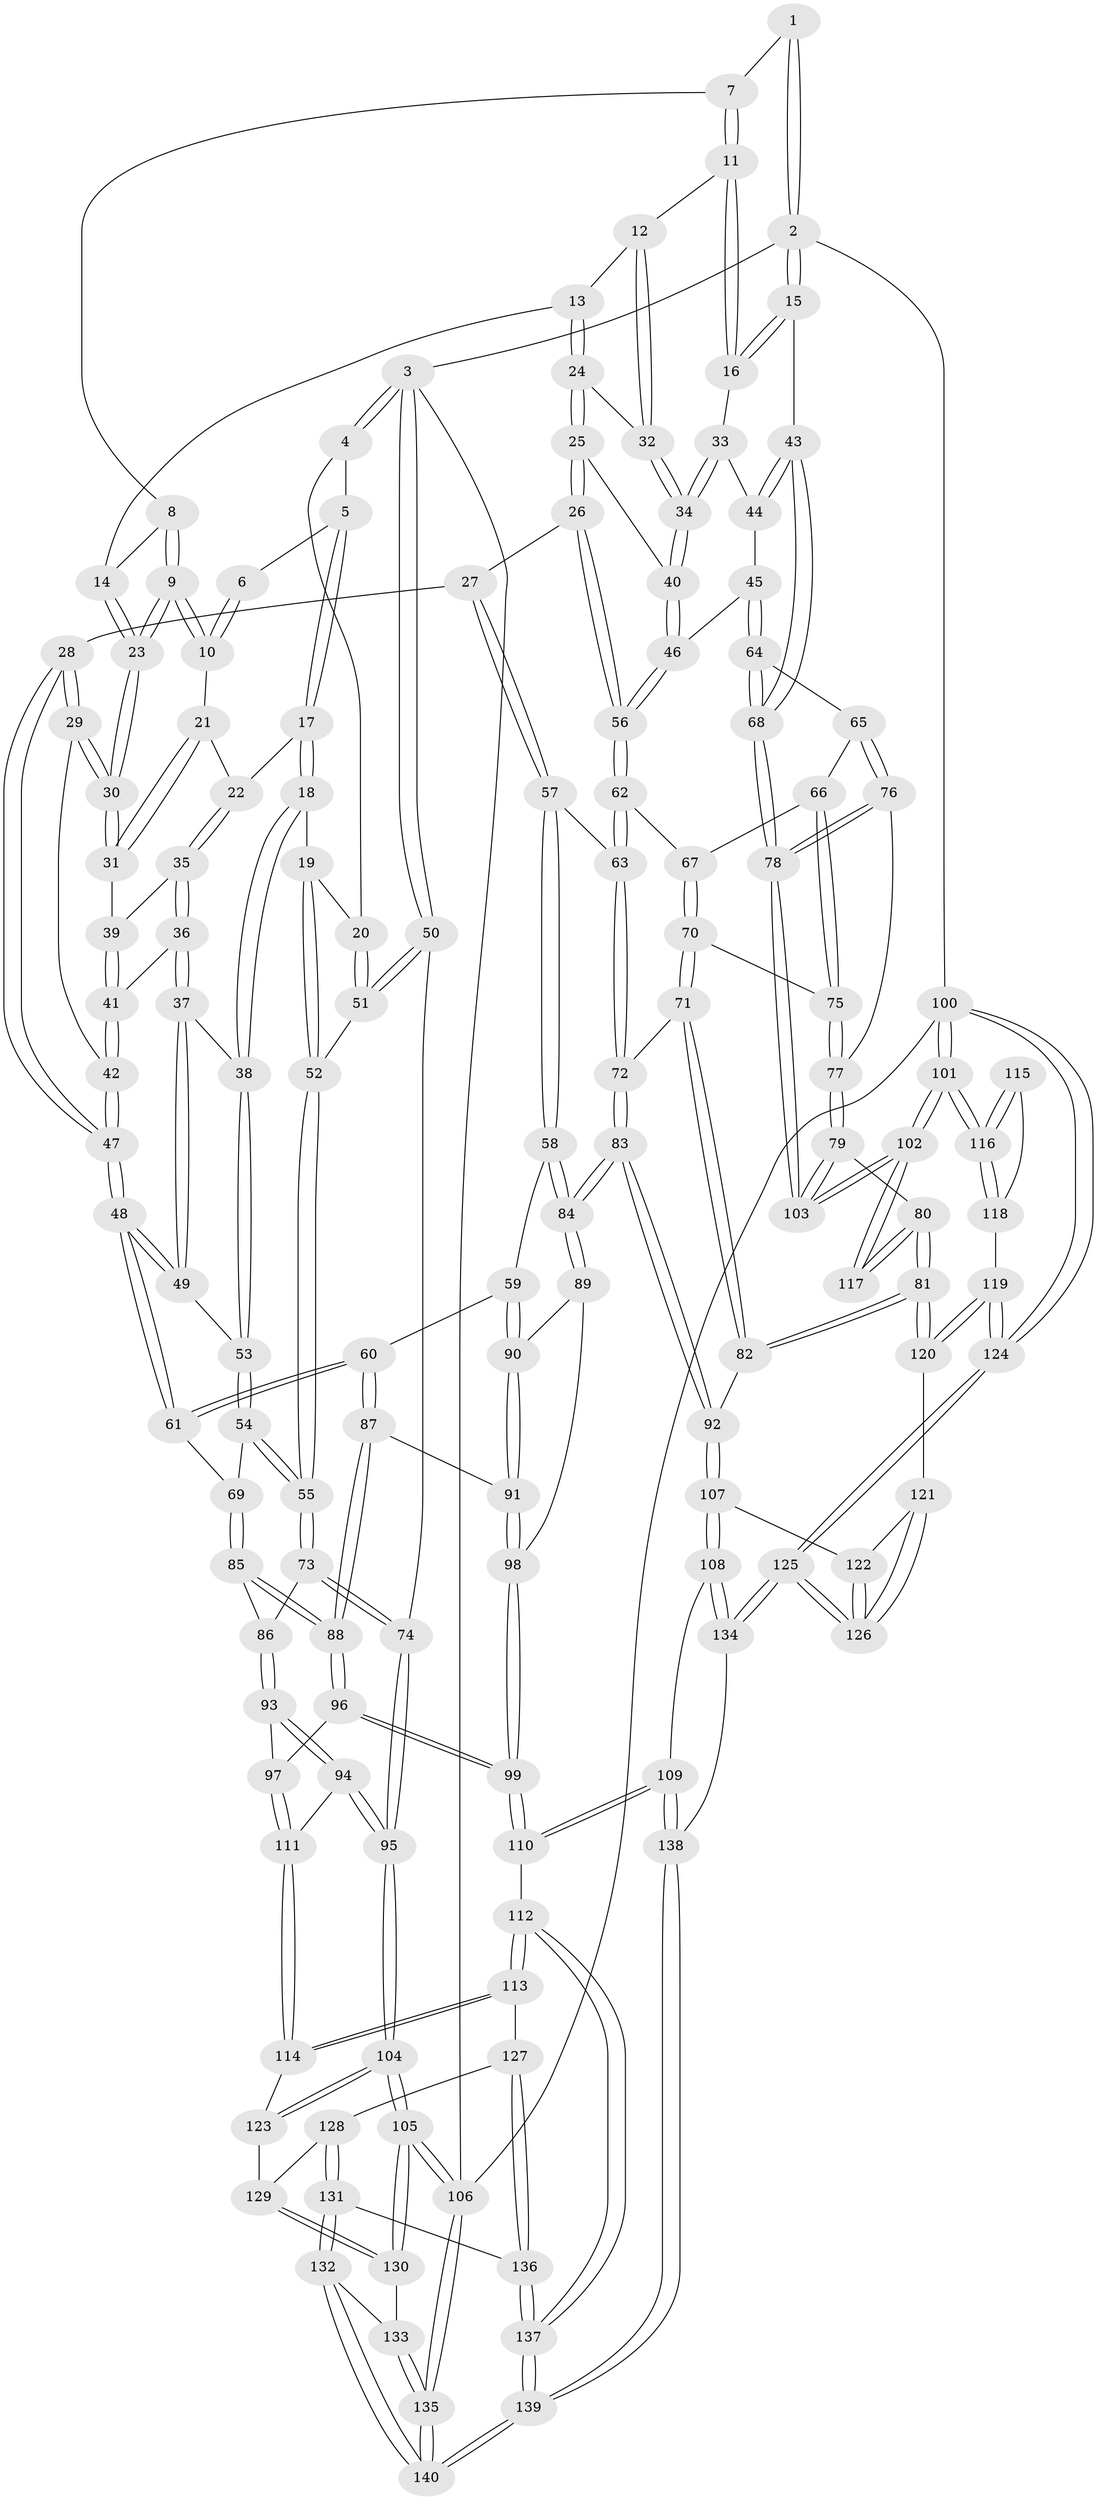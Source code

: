 // coarse degree distribution, {3: 0.0963855421686747, 8: 0.012048192771084338, 6: 0.03614457831325301, 5: 0.3132530120481928, 4: 0.5060240963855421, 2: 0.03614457831325301}
// Generated by graph-tools (version 1.1) at 2025/42/03/06/25 10:42:33]
// undirected, 140 vertices, 347 edges
graph export_dot {
graph [start="1"]
  node [color=gray90,style=filled];
  1 [pos="+1+0"];
  2 [pos="+1+0"];
  3 [pos="+0+0"];
  4 [pos="+0.10476932859531016+0"];
  5 [pos="+0.23958925330327852+0"];
  6 [pos="+0.5720619326667208+0"];
  7 [pos="+0.9033863976797222+0"];
  8 [pos="+0.8934797028102166+0"];
  9 [pos="+0.6168990873552146+0.08290477332399389"];
  10 [pos="+0.5974061720268051+0.02649317920025947"];
  11 [pos="+0.88811996450085+0.057979661389879734"];
  12 [pos="+0.8400296095082099+0.11886745571913125"];
  13 [pos="+0.7445844019880762+0.09412497654679343"];
  14 [pos="+0.7366435719696158+0.08917086839149756"];
  15 [pos="+1+0.11397262514311311"];
  16 [pos="+0.9367380255833149+0.1453225494917916"];
  17 [pos="+0.25456076041339476+0"];
  18 [pos="+0.11244539736855447+0.1944396405083332"];
  19 [pos="+0.0899670303421753+0.19797557362813975"];
  20 [pos="+0.04208864665199207+0.19391255350845993"];
  21 [pos="+0.4248783151703321+0.08230283907609162"];
  22 [pos="+0.2886601124508082+0.0012885349877844328"];
  23 [pos="+0.6248510734634443+0.1077849284675465"];
  24 [pos="+0.7910872743142257+0.1669833198682354"];
  25 [pos="+0.7567193704394675+0.24201987205217246"];
  26 [pos="+0.7219230172266272+0.24746968046142867"];
  27 [pos="+0.642656580115608+0.23931461155420705"];
  28 [pos="+0.6288585585324973+0.21875468536267403"];
  29 [pos="+0.6121417573075207+0.17179142294493363"];
  30 [pos="+0.6115808037228972+0.16862754856477574"];
  31 [pos="+0.4587425646706708+0.15316834241024987"];
  32 [pos="+0.8397403783251084+0.14657851286752802"];
  33 [pos="+0.9112843147916859+0.1855705148203293"];
  34 [pos="+0.8701612433113332+0.19190235549685572"];
  35 [pos="+0.314429251166711+0.11442804710848542"];
  36 [pos="+0.3247020820113893+0.1801916710753279"];
  37 [pos="+0.2941438293553936+0.22171730493623623"];
  38 [pos="+0.16198394679389908+0.23716058678958687"];
  39 [pos="+0.4560273597451949+0.1553901042756066"];
  40 [pos="+0.8271290070382983+0.25686707178642076"];
  41 [pos="+0.40311022057702717+0.20932151691334303"];
  42 [pos="+0.4233141247578437+0.25947021501743084"];
  43 [pos="+1+0.3745674573228323"];
  44 [pos="+0.9191615883724295+0.19651091779056815"];
  45 [pos="+0.9143499692847701+0.31329791292897646"];
  46 [pos="+0.8502816866152989+0.2890879977810871"];
  47 [pos="+0.4223264913827781+0.3353508343447494"];
  48 [pos="+0.39900867370922344+0.3949804574189671"];
  49 [pos="+0.33513870599515805+0.3689423967609866"];
  50 [pos="+0+0.1926223199410223"];
  51 [pos="+0+0.19373211316045422"];
  52 [pos="+0.07370099024383497+0.3508722475381878"];
  53 [pos="+0.20368406798846966+0.38071539713187175"];
  54 [pos="+0.1662737075040736+0.42493807506324077"];
  55 [pos="+0.10667657380971722+0.4596911611528665"];
  56 [pos="+0.7932905208150064+0.3840078115376293"];
  57 [pos="+0.6248708104566317+0.41483755053854793"];
  58 [pos="+0.5351265293112957+0.4585795351708076"];
  59 [pos="+0.500754048112349+0.45824459660204914"];
  60 [pos="+0.4391858593646402+0.44741707521179325"];
  61 [pos="+0.4172189569792665+0.4260344025667465"];
  62 [pos="+0.7889985081981582+0.4119855558835215"];
  63 [pos="+0.678018976356263+0.4415046054002181"];
  64 [pos="+1+0.3818167639195861"];
  65 [pos="+0.8966559040674235+0.4451775625781395"];
  66 [pos="+0.8754091629052009+0.44646647569674275"];
  67 [pos="+0.8401725768925888+0.43792523610072354"];
  68 [pos="+1+0.3747667607509785"];
  69 [pos="+0.26984236003835815+0.5149065075703353"];
  70 [pos="+0.7863558394254467+0.5276301117377198"];
  71 [pos="+0.7429068448522578+0.560158648917667"];
  72 [pos="+0.6796397865604713+0.4456080304145065"];
  73 [pos="+0.09248229447562238+0.47515119205177875"];
  74 [pos="+0+0.43715823627009753"];
  75 [pos="+0.8398030068513463+0.5256645982818934"];
  76 [pos="+0.9129079562875055+0.6128785518430684"];
  77 [pos="+0.8477038236286321+0.6688894406112642"];
  78 [pos="+1+0.5371906512862251"];
  79 [pos="+0.8282217260977809+0.692873657478833"];
  80 [pos="+0.8218131215207775+0.6981142842590675"];
  81 [pos="+0.7930503115950923+0.7067947431854098"];
  82 [pos="+0.7624892128360767+0.6946144376403756"];
  83 [pos="+0.6246941385911099+0.6647580154360232"];
  84 [pos="+0.6039757580176125+0.6419328081852367"];
  85 [pos="+0.2625087239261472+0.577685135611508"];
  86 [pos="+0.11309411468291927+0.5531208814056648"];
  87 [pos="+0.4101943013074466+0.5236244973681747"];
  88 [pos="+0.30985994809099626+0.6402129760406131"];
  89 [pos="+0.5424531846285412+0.634869293520658"];
  90 [pos="+0.497493768544817+0.6049597375301832"];
  91 [pos="+0.45518388216320715+0.6364763730003631"];
  92 [pos="+0.6528897845230942+0.7056021362128994"];
  93 [pos="+0.10405594213922569+0.6085058510055095"];
  94 [pos="+0.0014348518338775087+0.689855953734884"];
  95 [pos="+0+0.7119975076226797"];
  96 [pos="+0.30813839583768177+0.7072543303395081"];
  97 [pos="+0.19198422750803742+0.7000336860436214"];
  98 [pos="+0.4521129579665986+0.6672363653698616"];
  99 [pos="+0.3863569848528515+0.8097016350689523"];
  100 [pos="+1+1"];
  101 [pos="+1+1"];
  102 [pos="+1+0.8454955520085635"];
  103 [pos="+1+0.7251566678342419"];
  104 [pos="+0+0.7292409648517928"];
  105 [pos="+0+0.9455186806326512"];
  106 [pos="+0+1"];
  107 [pos="+0.5336987429158783+0.8270914441570009"];
  108 [pos="+0.5166818974014886+0.8316045644433455"];
  109 [pos="+0.4083048910436059+0.8393469369982174"];
  110 [pos="+0.39309389937446887+0.8275236083923103"];
  111 [pos="+0.11003748028966183+0.8001677258853533"];
  112 [pos="+0.3260627017284056+0.8512103354760459"];
  113 [pos="+0.2824593450161362+0.8640705229355639"];
  114 [pos="+0.11103232105830471+0.8181948747438172"];
  115 [pos="+0.9275623961599854+0.7929395719067523"];
  116 [pos="+1+1"];
  117 [pos="+0.8548682735726092+0.7219348546228016"];
  118 [pos="+0.8906470812149498+0.8813001220109455"];
  119 [pos="+0.8146268662173104+0.8565794557473356"];
  120 [pos="+0.7998994468857873+0.8346702779285594"];
  121 [pos="+0.7321213404525636+0.8847581704289824"];
  122 [pos="+0.5730818984429774+0.8568296275908848"];
  123 [pos="+0.08857209901562135+0.8535666913818678"];
  124 [pos="+0.8286168032695198+1"];
  125 [pos="+0.7631022828571494+1"];
  126 [pos="+0.6930797373373181+1"];
  127 [pos="+0.21353182517854968+0.9303287564884564"];
  128 [pos="+0.09439674104048161+0.8863186478719312"];
  129 [pos="+0.08451289777533735+0.8751912065760264"];
  130 [pos="+0.03697868895211986+0.9154531045721721"];
  131 [pos="+0.1359640672562977+0.9822384138590226"];
  132 [pos="+0.12080191836475568+1"];
  133 [pos="+0.04113413266490316+0.9353046512234866"];
  134 [pos="+0.650058906296213+1"];
  135 [pos="+0+1"];
  136 [pos="+0.21275381509204017+0.93212940325255"];
  137 [pos="+0.2295181364454124+1"];
  138 [pos="+0.3898016087621283+1"];
  139 [pos="+0.24086165197483086+1"];
  140 [pos="+0.12441804756291534+1"];
  1 -- 2;
  1 -- 2;
  1 -- 7;
  2 -- 3;
  2 -- 15;
  2 -- 15;
  2 -- 100;
  3 -- 4;
  3 -- 4;
  3 -- 50;
  3 -- 50;
  3 -- 106;
  4 -- 5;
  4 -- 20;
  5 -- 6;
  5 -- 17;
  5 -- 17;
  6 -- 10;
  6 -- 10;
  7 -- 8;
  7 -- 11;
  7 -- 11;
  8 -- 9;
  8 -- 9;
  8 -- 14;
  9 -- 10;
  9 -- 10;
  9 -- 23;
  9 -- 23;
  10 -- 21;
  11 -- 12;
  11 -- 16;
  11 -- 16;
  12 -- 13;
  12 -- 32;
  12 -- 32;
  13 -- 14;
  13 -- 24;
  13 -- 24;
  14 -- 23;
  14 -- 23;
  15 -- 16;
  15 -- 16;
  15 -- 43;
  16 -- 33;
  17 -- 18;
  17 -- 18;
  17 -- 22;
  18 -- 19;
  18 -- 38;
  18 -- 38;
  19 -- 20;
  19 -- 52;
  19 -- 52;
  20 -- 51;
  20 -- 51;
  21 -- 22;
  21 -- 31;
  21 -- 31;
  22 -- 35;
  22 -- 35;
  23 -- 30;
  23 -- 30;
  24 -- 25;
  24 -- 25;
  24 -- 32;
  25 -- 26;
  25 -- 26;
  25 -- 40;
  26 -- 27;
  26 -- 56;
  26 -- 56;
  27 -- 28;
  27 -- 57;
  27 -- 57;
  28 -- 29;
  28 -- 29;
  28 -- 47;
  28 -- 47;
  29 -- 30;
  29 -- 30;
  29 -- 42;
  30 -- 31;
  30 -- 31;
  31 -- 39;
  32 -- 34;
  32 -- 34;
  33 -- 34;
  33 -- 34;
  33 -- 44;
  34 -- 40;
  34 -- 40;
  35 -- 36;
  35 -- 36;
  35 -- 39;
  36 -- 37;
  36 -- 37;
  36 -- 41;
  37 -- 38;
  37 -- 49;
  37 -- 49;
  38 -- 53;
  38 -- 53;
  39 -- 41;
  39 -- 41;
  40 -- 46;
  40 -- 46;
  41 -- 42;
  41 -- 42;
  42 -- 47;
  42 -- 47;
  43 -- 44;
  43 -- 44;
  43 -- 68;
  43 -- 68;
  44 -- 45;
  45 -- 46;
  45 -- 64;
  45 -- 64;
  46 -- 56;
  46 -- 56;
  47 -- 48;
  47 -- 48;
  48 -- 49;
  48 -- 49;
  48 -- 61;
  48 -- 61;
  49 -- 53;
  50 -- 51;
  50 -- 51;
  50 -- 74;
  51 -- 52;
  52 -- 55;
  52 -- 55;
  53 -- 54;
  53 -- 54;
  54 -- 55;
  54 -- 55;
  54 -- 69;
  55 -- 73;
  55 -- 73;
  56 -- 62;
  56 -- 62;
  57 -- 58;
  57 -- 58;
  57 -- 63;
  58 -- 59;
  58 -- 84;
  58 -- 84;
  59 -- 60;
  59 -- 90;
  59 -- 90;
  60 -- 61;
  60 -- 61;
  60 -- 87;
  60 -- 87;
  61 -- 69;
  62 -- 63;
  62 -- 63;
  62 -- 67;
  63 -- 72;
  63 -- 72;
  64 -- 65;
  64 -- 68;
  64 -- 68;
  65 -- 66;
  65 -- 76;
  65 -- 76;
  66 -- 67;
  66 -- 75;
  66 -- 75;
  67 -- 70;
  67 -- 70;
  68 -- 78;
  68 -- 78;
  69 -- 85;
  69 -- 85;
  70 -- 71;
  70 -- 71;
  70 -- 75;
  71 -- 72;
  71 -- 82;
  71 -- 82;
  72 -- 83;
  72 -- 83;
  73 -- 74;
  73 -- 74;
  73 -- 86;
  74 -- 95;
  74 -- 95;
  75 -- 77;
  75 -- 77;
  76 -- 77;
  76 -- 78;
  76 -- 78;
  77 -- 79;
  77 -- 79;
  78 -- 103;
  78 -- 103;
  79 -- 80;
  79 -- 103;
  79 -- 103;
  80 -- 81;
  80 -- 81;
  80 -- 117;
  80 -- 117;
  81 -- 82;
  81 -- 82;
  81 -- 120;
  81 -- 120;
  82 -- 92;
  83 -- 84;
  83 -- 84;
  83 -- 92;
  83 -- 92;
  84 -- 89;
  84 -- 89;
  85 -- 86;
  85 -- 88;
  85 -- 88;
  86 -- 93;
  86 -- 93;
  87 -- 88;
  87 -- 88;
  87 -- 91;
  88 -- 96;
  88 -- 96;
  89 -- 90;
  89 -- 98;
  90 -- 91;
  90 -- 91;
  91 -- 98;
  91 -- 98;
  92 -- 107;
  92 -- 107;
  93 -- 94;
  93 -- 94;
  93 -- 97;
  94 -- 95;
  94 -- 95;
  94 -- 111;
  95 -- 104;
  95 -- 104;
  96 -- 97;
  96 -- 99;
  96 -- 99;
  97 -- 111;
  97 -- 111;
  98 -- 99;
  98 -- 99;
  99 -- 110;
  99 -- 110;
  100 -- 101;
  100 -- 101;
  100 -- 124;
  100 -- 124;
  100 -- 106;
  101 -- 102;
  101 -- 102;
  101 -- 116;
  101 -- 116;
  102 -- 103;
  102 -- 103;
  102 -- 117;
  102 -- 117;
  104 -- 105;
  104 -- 105;
  104 -- 123;
  104 -- 123;
  105 -- 106;
  105 -- 106;
  105 -- 130;
  105 -- 130;
  106 -- 135;
  106 -- 135;
  107 -- 108;
  107 -- 108;
  107 -- 122;
  108 -- 109;
  108 -- 134;
  108 -- 134;
  109 -- 110;
  109 -- 110;
  109 -- 138;
  109 -- 138;
  110 -- 112;
  111 -- 114;
  111 -- 114;
  112 -- 113;
  112 -- 113;
  112 -- 137;
  112 -- 137;
  113 -- 114;
  113 -- 114;
  113 -- 127;
  114 -- 123;
  115 -- 116;
  115 -- 116;
  115 -- 118;
  116 -- 118;
  116 -- 118;
  118 -- 119;
  119 -- 120;
  119 -- 120;
  119 -- 124;
  119 -- 124;
  120 -- 121;
  121 -- 122;
  121 -- 126;
  121 -- 126;
  122 -- 126;
  122 -- 126;
  123 -- 129;
  124 -- 125;
  124 -- 125;
  125 -- 126;
  125 -- 126;
  125 -- 134;
  125 -- 134;
  127 -- 128;
  127 -- 136;
  127 -- 136;
  128 -- 129;
  128 -- 131;
  128 -- 131;
  129 -- 130;
  129 -- 130;
  130 -- 133;
  131 -- 132;
  131 -- 132;
  131 -- 136;
  132 -- 133;
  132 -- 140;
  132 -- 140;
  133 -- 135;
  133 -- 135;
  134 -- 138;
  135 -- 140;
  135 -- 140;
  136 -- 137;
  136 -- 137;
  137 -- 139;
  137 -- 139;
  138 -- 139;
  138 -- 139;
  139 -- 140;
  139 -- 140;
}
